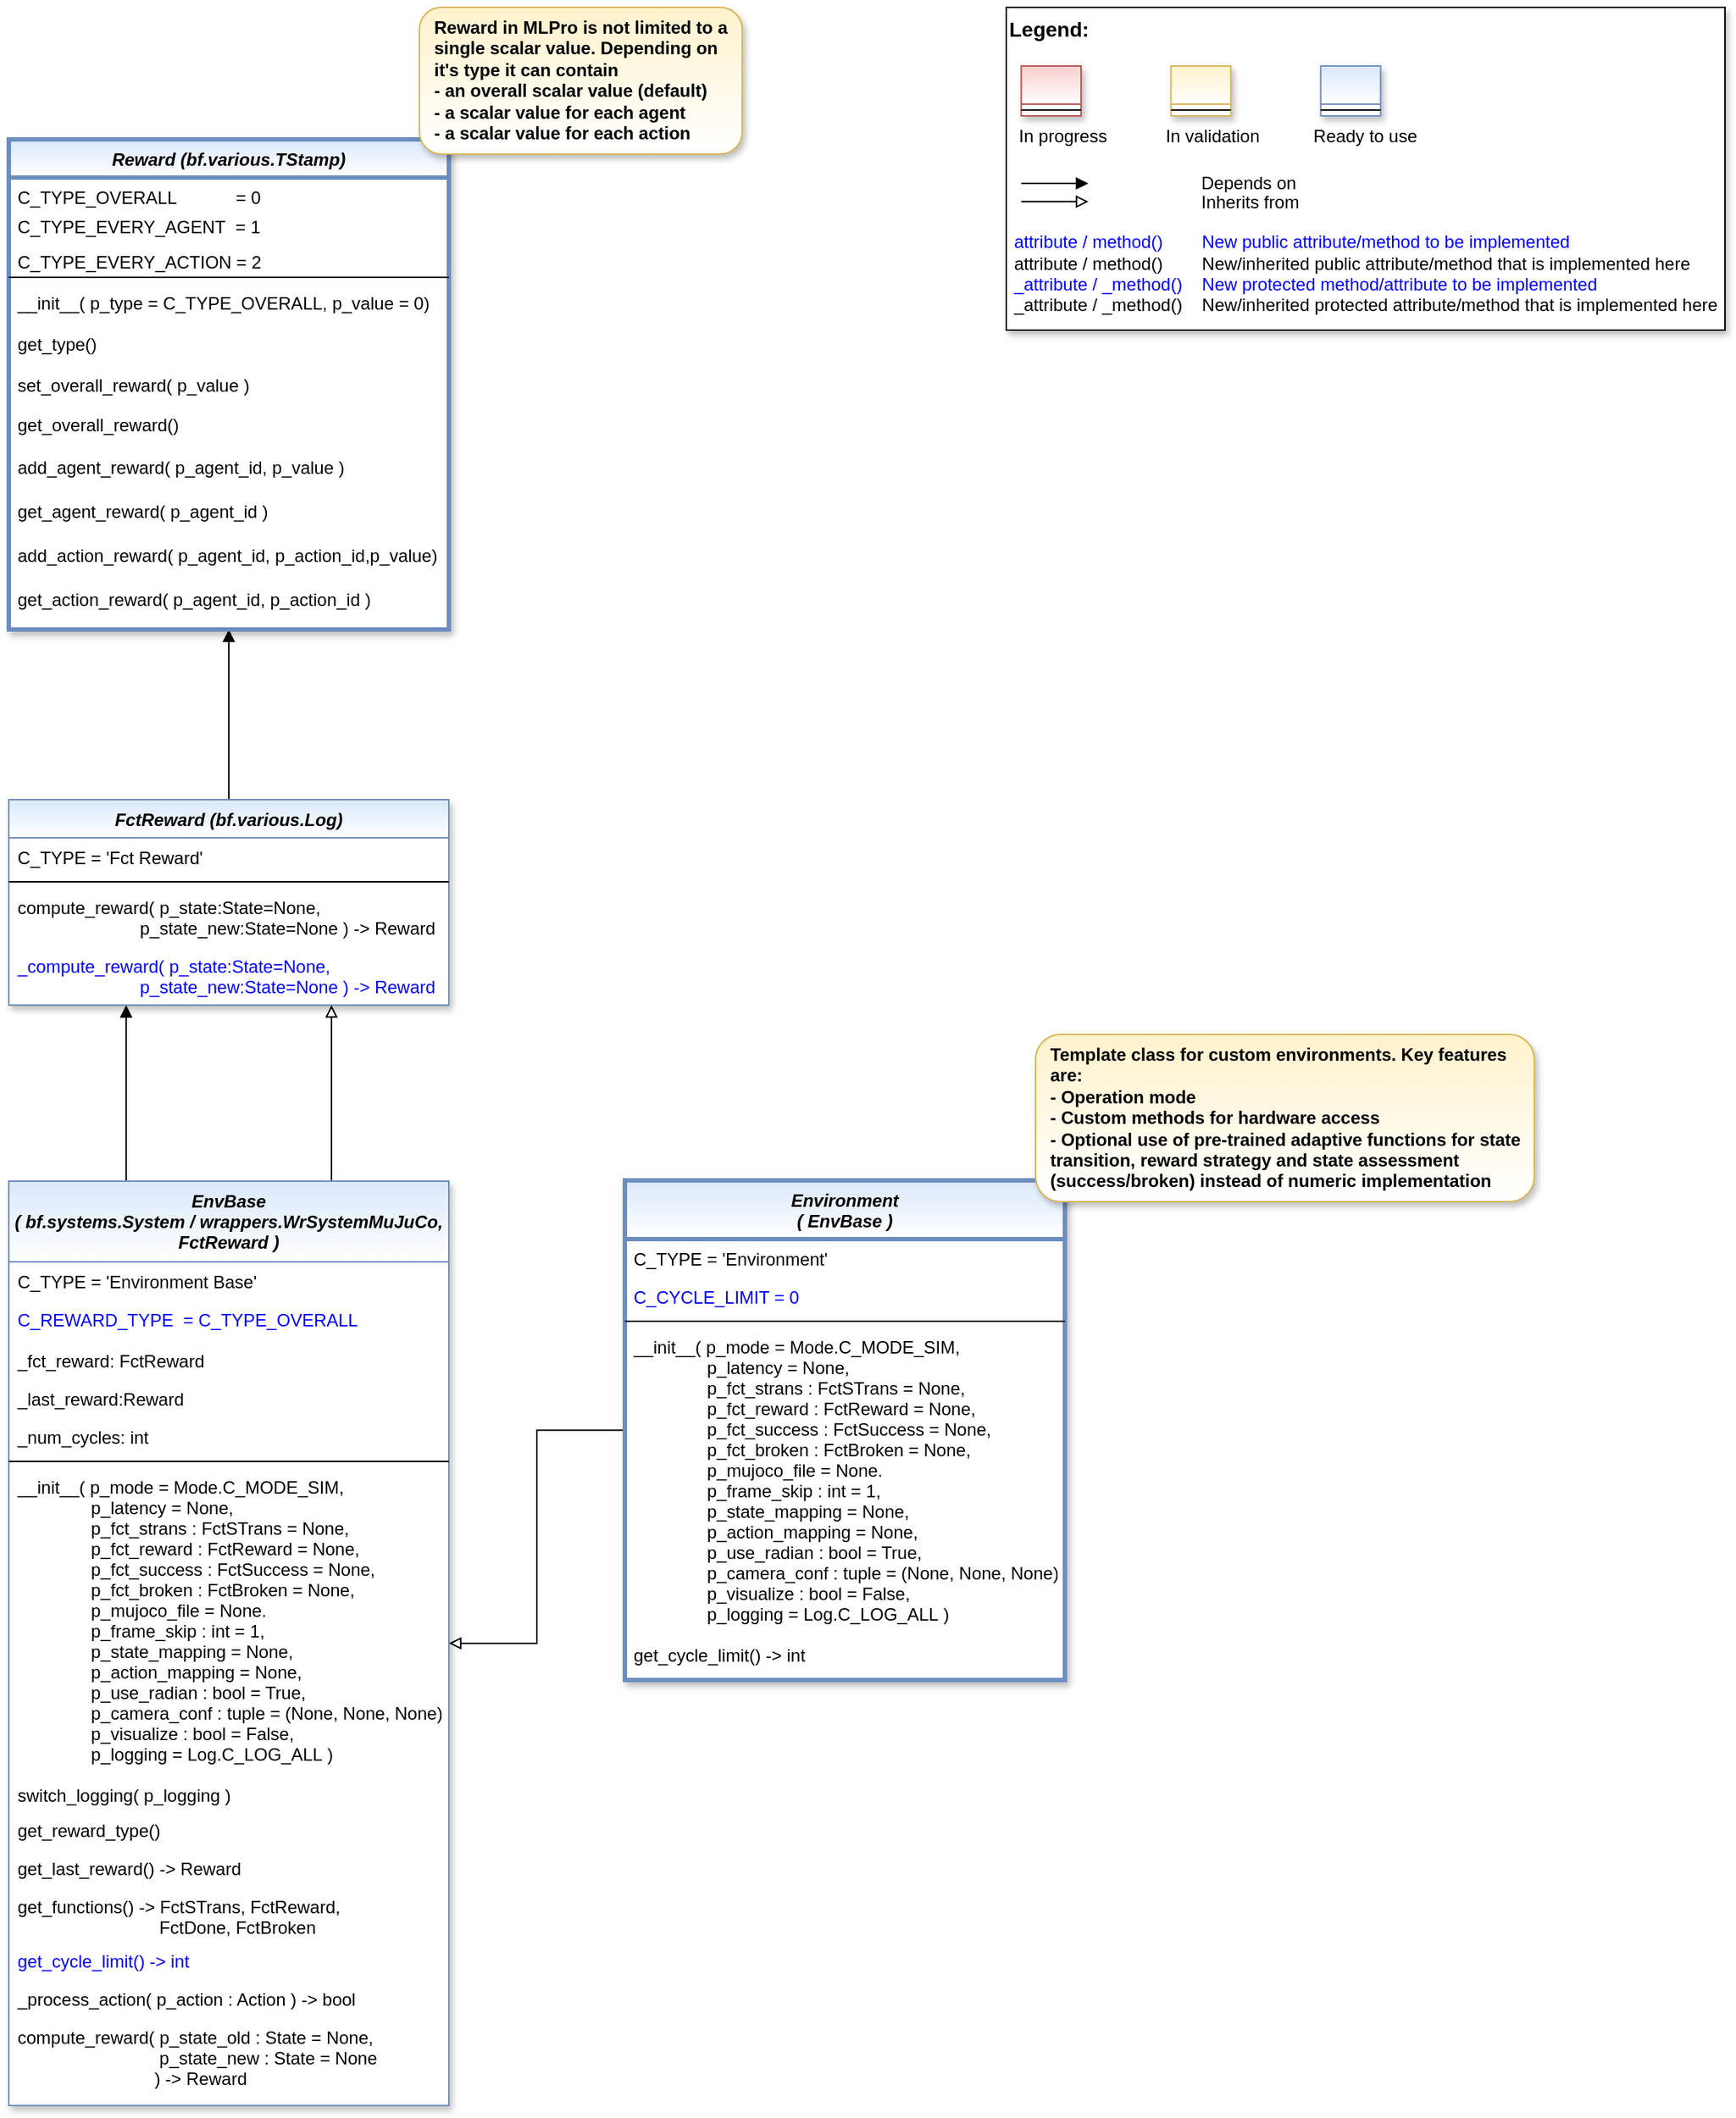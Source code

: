 <mxfile version="20.8.10" type="device"><diagram id="C5RBs43oDa-KdzZeNtuy" name="Page-1"><mxGraphModel dx="1314" dy="924" grid="1" gridSize="10" guides="1" tooltips="1" connect="1" arrows="1" fold="1" page="1" pageScale="1" pageWidth="2336" pageHeight="1654" math="0" shadow="0"><root><mxCell id="WIyWlLk6GJQsqaUBKTNV-0"/><mxCell id="WIyWlLk6GJQsqaUBKTNV-1" parent="WIyWlLk6GJQsqaUBKTNV-0"/><mxCell id="C6aBNJorPjyJJUNLM00n-4" style="edgeStyle=orthogonalEdgeStyle;rounded=0;orthogonalLoop=1;jettySize=auto;html=1;endArrow=block;endFill=0;" parent="WIyWlLk6GJQsqaUBKTNV-1" source="uryo6djWwB9KvB10PPW3-9" target="Yf6gx2YHQmqgPu_oZxqH-0" edge="1"><mxGeometry relative="1" as="geometry"/></mxCell><mxCell id="hQGNkhrBgBtyXC9NLOR1-0" style="edgeStyle=orthogonalEdgeStyle;rounded=0;orthogonalLoop=1;jettySize=auto;html=1;endArrow=block;endFill=1;" parent="WIyWlLk6GJQsqaUBKTNV-1" source="Yf6gx2YHQmqgPu_oZxqH-0" target="HamVmu5O0WSu8B68-gYs-1" edge="1"><mxGeometry relative="1" as="geometry"><Array as="points"><mxPoint x="120" y="780"/><mxPoint x="120" y="780"/></Array></mxGeometry></mxCell><mxCell id="hQGNkhrBgBtyXC9NLOR1-1" style="edgeStyle=orthogonalEdgeStyle;rounded=0;orthogonalLoop=1;jettySize=auto;html=1;endArrow=block;endFill=0;" parent="WIyWlLk6GJQsqaUBKTNV-1" source="Yf6gx2YHQmqgPu_oZxqH-0" target="HamVmu5O0WSu8B68-gYs-1" edge="1"><mxGeometry relative="1" as="geometry"><Array as="points"><mxPoint x="260" y="780"/><mxPoint x="260" y="780"/></Array></mxGeometry></mxCell><mxCell id="Yf6gx2YHQmqgPu_oZxqH-0" value="EnvBase &#10;( bf.systems.System / wrappers.WrSystemMuJuCo,&#10;FctReward )" style="swimlane;fontStyle=3;align=center;verticalAlign=top;childLayout=stackLayout;horizontal=1;startSize=55;horizontalStack=0;resizeParent=1;resizeLast=0;collapsible=1;marginBottom=0;rounded=0;shadow=1;strokeWidth=1;fillColor=#dae8fc;strokeColor=#6c8ebf;gradientColor=#ffffff;swimlaneFillColor=#ffffff;" parent="WIyWlLk6GJQsqaUBKTNV-1" vertex="1"><mxGeometry x="40" y="840" width="300" height="630" as="geometry"><mxRectangle x="230" y="140" width="160" height="26" as="alternateBounds"/></mxGeometry></mxCell><mxCell id="Yf6gx2YHQmqgPu_oZxqH-1" value="C_TYPE = 'Environment Base'" style="text;align=left;verticalAlign=top;spacingLeft=4;spacingRight=4;overflow=hidden;rotatable=0;points=[[0,0.5],[1,0.5]];portConstraint=eastwest;" parent="Yf6gx2YHQmqgPu_oZxqH-0" vertex="1"><mxGeometry y="55" width="300" height="26" as="geometry"/></mxCell><mxCell id="Yf6gx2YHQmqgPu_oZxqH-6" value="C_REWARD_TYPE  = C_TYPE_OVERALL" style="text;align=left;verticalAlign=top;spacingLeft=4;spacingRight=4;overflow=hidden;rotatable=0;points=[[0,0.5],[1,0.5]];portConstraint=eastwest;fontColor=#0000FF;" parent="Yf6gx2YHQmqgPu_oZxqH-0" vertex="1"><mxGeometry y="81" width="300" height="28" as="geometry"/></mxCell><mxCell id="q_jfVPxG-JSQslqw7XEv-10" value="_fct_reward: FctReward" style="text;align=left;verticalAlign=top;spacingLeft=4;spacingRight=4;overflow=hidden;rotatable=0;points=[[0,0.5],[1,0.5]];portConstraint=eastwest;" parent="Yf6gx2YHQmqgPu_oZxqH-0" vertex="1"><mxGeometry y="109" width="300" height="26" as="geometry"/></mxCell><mxCell id="5s6djPPY-bGm6PFUIYA1-0" value="_last_reward:Reward" style="text;align=left;verticalAlign=top;spacingLeft=4;spacingRight=4;overflow=hidden;rotatable=0;points=[[0,0.5],[1,0.5]];portConstraint=eastwest;" parent="Yf6gx2YHQmqgPu_oZxqH-0" vertex="1"><mxGeometry y="135" width="300" height="26" as="geometry"/></mxCell><mxCell id="_VTCusl2i-j8E34k52bk-3" value="_num_cycles: int" style="text;align=left;verticalAlign=top;spacingLeft=4;spacingRight=4;overflow=hidden;rotatable=0;points=[[0,0.5],[1,0.5]];portConstraint=eastwest;" parent="Yf6gx2YHQmqgPu_oZxqH-0" vertex="1"><mxGeometry y="161" width="300" height="26" as="geometry"/></mxCell><mxCell id="Yf6gx2YHQmqgPu_oZxqH-15" value="" style="line;html=1;strokeWidth=1;align=left;verticalAlign=middle;spacingTop=-1;spacingLeft=3;spacingRight=3;rotatable=0;labelPosition=right;points=[];portConstraint=eastwest;" parent="Yf6gx2YHQmqgPu_oZxqH-0" vertex="1"><mxGeometry y="187" width="300" height="8" as="geometry"/></mxCell><mxCell id="OsAu4Idiq-TcXHzwUXJt-1" value="__init__( p_mode = Mode.C_MODE_SIM,&#10;               p_latency = None, &#10;               p_fct_strans : FctSTrans = None,&#10;               p_fct_reward : FctReward = None,&#10;               p_fct_success : FctSuccess = None,&#10;               p_fct_broken : FctBroken = None,&#10;               p_mujoco_file = None.&#10;               p_frame_skip : int = 1,&#10;               p_state_mapping = None,&#10;               p_action_mapping = None,&#10;               p_use_radian : bool = True,&#10;               p_camera_conf : tuple = (None, None, None),&#10;               p_visualize : bool = False,&#10;               p_logging = Log.C_LOG_ALL )" style="text;align=left;verticalAlign=top;spacingLeft=4;spacingRight=4;overflow=hidden;rotatable=0;points=[[0,0.5],[1,0.5]];portConstraint=eastwest;" vertex="1" parent="Yf6gx2YHQmqgPu_oZxqH-0"><mxGeometry y="195" width="300" height="210" as="geometry"/></mxCell><mxCell id="9nXfzJqSbwu4eSqYgaZp-13" value="switch_logging( p_logging )" style="text;align=left;verticalAlign=top;spacingLeft=4;spacingRight=4;overflow=hidden;rotatable=0;points=[[0,0.5],[1,0.5]];portConstraint=eastwest;" parent="Yf6gx2YHQmqgPu_oZxqH-0" vertex="1"><mxGeometry y="405" width="300" height="24" as="geometry"/></mxCell><mxCell id="Yf6gx2YHQmqgPu_oZxqH-23" value="get_reward_type()" style="text;align=left;verticalAlign=top;spacingLeft=4;spacingRight=4;overflow=hidden;rotatable=0;points=[[0,0.5],[1,0.5]];portConstraint=eastwest;" parent="Yf6gx2YHQmqgPu_oZxqH-0" vertex="1"><mxGeometry y="429" width="300" height="26" as="geometry"/></mxCell><mxCell id="5s6djPPY-bGm6PFUIYA1-1" value="get_last_reward() -&gt; Reward" style="text;align=left;verticalAlign=top;spacingLeft=4;spacingRight=4;overflow=hidden;rotatable=0;points=[[0,0.5],[1,0.5]];portConstraint=eastwest;" parent="Yf6gx2YHQmqgPu_oZxqH-0" vertex="1"><mxGeometry y="455" width="300" height="26" as="geometry"/></mxCell><mxCell id="qRdWSRpRnuQs9kWHyr07-0" value="get_functions() -&gt; FctSTrans, FctReward,&#10;                             FctDone, FctBroken" style="text;align=left;verticalAlign=top;spacingLeft=4;spacingRight=4;overflow=hidden;rotatable=0;points=[[0,0.5],[1,0.5]];portConstraint=eastwest;" parent="Yf6gx2YHQmqgPu_oZxqH-0" vertex="1"><mxGeometry y="481" width="300" height="37" as="geometry"/></mxCell><mxCell id="_VTCusl2i-j8E34k52bk-1" value="get_cycle_limit() -&gt; int" style="text;align=left;verticalAlign=top;spacingLeft=4;spacingRight=4;overflow=hidden;rotatable=0;points=[[0,0.5],[1,0.5]];portConstraint=eastwest;fontColor=#0000FF;" parent="Yf6gx2YHQmqgPu_oZxqH-0" vertex="1"><mxGeometry y="518" width="300" height="26" as="geometry"/></mxCell><mxCell id="mxSjzK10o6hblFAFyd2f-0" value="_process_action( p_action : Action ) -&gt; bool" style="text;align=left;verticalAlign=top;spacingLeft=4;spacingRight=4;overflow=hidden;rotatable=0;points=[[0,0.5],[1,0.5]];portConstraint=eastwest;" parent="Yf6gx2YHQmqgPu_oZxqH-0" vertex="1"><mxGeometry y="544" width="300" height="26" as="geometry"/></mxCell><mxCell id="qLox5K4fzlIwR1zVl24Q-10" value="compute_reward( p_state_old : State = None,&#10;                             p_state_new : State = None&#10;                            ) -&gt; Reward" style="text;align=left;verticalAlign=top;spacingLeft=4;spacingRight=4;overflow=hidden;rotatable=0;points=[[0,0.5],[1,0.5]];portConstraint=eastwest;" parent="Yf6gx2YHQmqgPu_oZxqH-0" vertex="1"><mxGeometry y="570" width="300" height="54" as="geometry"/></mxCell><mxCell id="C6aBNJorPjyJJUNLM00n-2" value="" style="group" parent="WIyWlLk6GJQsqaUBKTNV-1" vertex="1" connectable="0"><mxGeometry x="720" y="40" width="490" height="220" as="geometry"/></mxCell><mxCell id="0DCWFAYMtEVJNfJJVhTo-1" value="&lt;font color=&quot;#000000&quot; size=&quot;1&quot;&gt;&lt;b style=&quot;font-size: 14px&quot;&gt;Legend:&lt;br&gt;&lt;/b&gt;&lt;/font&gt;&lt;br&gt;&lt;br&gt;&lt;br&gt;&lt;font color=&quot;#0000ff&quot; style=&quot;font-size: 6px&quot;&gt;&lt;br&gt;&lt;/font&gt;&lt;span style=&quot;color: rgb(0 , 0 , 0)&quot;&gt;&lt;font style=&quot;font-size: 4px&quot;&gt;&amp;nbsp; &amp;nbsp;&lt;/font&gt;&amp;nbsp;In progress&amp;nbsp; &amp;nbsp; &amp;nbsp; &amp;nbsp; &amp;nbsp; &amp;nbsp; In validation&amp;nbsp; &amp;nbsp; &amp;nbsp; &amp;nbsp; &amp;nbsp; &amp;nbsp;Ready to use&lt;/span&gt;&lt;font color=&quot;#000000&quot;&gt;&amp;nbsp;&lt;br&gt;&lt;/font&gt;&lt;font color=&quot;#0000ff&quot;&gt;&lt;br&gt;&lt;br&gt;&lt;br&gt;&lt;br&gt;&amp;nbsp;attribute / method()&amp;nbsp; &amp;nbsp; &amp;nbsp; &amp;nbsp; New public attribute/method to be implemented&lt;/font&gt;&lt;br&gt;&lt;font color=&quot;#000000&quot;&gt;&amp;nbsp;&lt;/font&gt;&lt;font color=&quot;#000000&quot;&gt;attribute / method()&lt;span&gt;&#9;&lt;/span&gt;&amp;nbsp; &amp;nbsp; &amp;nbsp; &amp;nbsp;New/inherited public attribute/method that is implemented here&lt;br&gt;&lt;/font&gt;&lt;font color=&quot;#0000ff&quot;&gt;&amp;nbsp;_attribute /&amp;nbsp;&lt;/font&gt;&lt;font color=&quot;#0000ff&quot;&gt;_method()&amp;nbsp; &amp;nbsp; New protected method/attribute to be implemented&lt;/font&gt;&lt;br&gt;&lt;font color=&quot;#000000&quot;&gt;&amp;nbsp;_attribute / _method()&amp;nbsp; &amp;nbsp; New/inherited protected attribute/method that is implemented here&lt;br&gt;&lt;/font&gt;&lt;font color=&quot;#000000&quot;&gt;&lt;br&gt;&lt;br&gt;&lt;br&gt;&lt;br&gt;&lt;br&gt;&lt;/font&gt;" style="text;html=1;align=left;verticalAlign=top;whiteSpace=wrap;rounded=0;fontColor=#006600;strokeColor=#000000;shadow=1;fillColor=#ffffff;" parent="C6aBNJorPjyJJUNLM00n-2" vertex="1"><mxGeometry width="490.0" height="220" as="geometry"/></mxCell><mxCell id="0DCWFAYMtEVJNfJJVhTo-2" value="Depends on" style="endArrow=block;html=1;labelPosition=right;verticalLabelPosition=middle;align=left;verticalAlign=middle;endFill=1;fontSize=12;" parent="C6aBNJorPjyJJUNLM00n-2" edge="1"><mxGeometry x="-1623.125" y="-2180" width="51.042" height="50" as="geometry"><mxPoint x="10.208" y="120.003" as="sourcePoint"/><mxPoint x="55.991" y="120.003" as="targetPoint"/><mxPoint x="98" as="offset"/><Array as="points"><mxPoint x="30.625" y="120"/></Array></mxGeometry></mxCell><mxCell id="0DCWFAYMtEVJNfJJVhTo-3" value="Inherits from" style="endArrow=block;html=1;labelPosition=right;verticalLabelPosition=middle;align=left;verticalAlign=middle;endFill=0;fontSize=12;" parent="C6aBNJorPjyJJUNLM00n-2" edge="1"><mxGeometry x="-1623.125" y="-2180" width="51.042" height="50" as="geometry"><mxPoint x="10.208" y="132.385" as="sourcePoint"/><mxPoint x="55.991" y="132.385" as="targetPoint"/><mxPoint x="98" y="1" as="offset"/></mxGeometry></mxCell><mxCell id="0DCWFAYMtEVJNfJJVhTo-4" value="" style="swimlane;fontStyle=3;align=center;verticalAlign=top;childLayout=stackLayout;horizontal=1;startSize=26;horizontalStack=0;resizeParent=1;resizeLast=0;collapsible=1;marginBottom=0;rounded=0;shadow=1;strokeWidth=1;fillColor=#f8cecc;strokeColor=#b85450;gradientColor=#ffffff;swimlaneFillColor=#ffffff;" parent="C6aBNJorPjyJJUNLM00n-2" vertex="1"><mxGeometry x="10.208" y="40" width="40.833" height="34" as="geometry"><mxRectangle x="230" y="140" width="160" height="26" as="alternateBounds"/></mxGeometry></mxCell><mxCell id="0DCWFAYMtEVJNfJJVhTo-5" value="" style="line;html=1;strokeWidth=1;align=left;verticalAlign=middle;spacingTop=-1;spacingLeft=3;spacingRight=3;rotatable=0;labelPosition=right;points=[];portConstraint=eastwest;" parent="0DCWFAYMtEVJNfJJVhTo-4" vertex="1"><mxGeometry y="26" width="40.833" height="8" as="geometry"/></mxCell><mxCell id="0DCWFAYMtEVJNfJJVhTo-6" value="" style="swimlane;fontStyle=3;align=center;verticalAlign=top;childLayout=stackLayout;horizontal=1;startSize=26;horizontalStack=0;resizeParent=1;resizeLast=0;collapsible=1;marginBottom=0;rounded=0;shadow=1;strokeWidth=1;fillColor=#fff2cc;strokeColor=#d6b656;gradientColor=#ffffff;swimlaneFillColor=#ffffff;" parent="C6aBNJorPjyJJUNLM00n-2" vertex="1"><mxGeometry x="112.292" y="40" width="40.833" height="34" as="geometry"><mxRectangle x="230" y="140" width="160" height="26" as="alternateBounds"/></mxGeometry></mxCell><mxCell id="0DCWFAYMtEVJNfJJVhTo-7" value="" style="line;html=1;strokeWidth=1;align=left;verticalAlign=middle;spacingTop=-1;spacingLeft=3;spacingRight=3;rotatable=0;labelPosition=right;points=[];portConstraint=eastwest;" parent="0DCWFAYMtEVJNfJJVhTo-6" vertex="1"><mxGeometry y="26" width="40.833" height="8" as="geometry"/></mxCell><mxCell id="0DCWFAYMtEVJNfJJVhTo-8" value="" style="swimlane;fontStyle=3;align=center;verticalAlign=top;childLayout=stackLayout;horizontal=1;startSize=26;horizontalStack=0;resizeParent=1;resizeLast=0;collapsible=1;marginBottom=0;rounded=0;shadow=1;strokeWidth=1;fillColor=#dae8fc;strokeColor=#6c8ebf;gradientColor=#ffffff;swimlaneFillColor=#ffffff;" parent="C6aBNJorPjyJJUNLM00n-2" vertex="1"><mxGeometry x="214.375" y="40" width="40.833" height="34" as="geometry"><mxRectangle x="230" y="140" width="160" height="26" as="alternateBounds"/></mxGeometry></mxCell><mxCell id="0DCWFAYMtEVJNfJJVhTo-9" value="" style="line;html=1;strokeWidth=1;align=left;verticalAlign=middle;spacingTop=-1;spacingLeft=3;spacingRight=3;rotatable=0;labelPosition=right;points=[];portConstraint=eastwest;" parent="0DCWFAYMtEVJNfJJVhTo-8" vertex="1"><mxGeometry y="26" width="40.833" height="8" as="geometry"/></mxCell><mxCell id="v_Wq58AdnIr3RuROJjqk-13" style="edgeStyle=orthogonalEdgeStyle;rounded=0;orthogonalLoop=1;jettySize=auto;html=1;endArrow=block;endFill=1;" parent="WIyWlLk6GJQsqaUBKTNV-1" source="HamVmu5O0WSu8B68-gYs-1" target="v_Wq58AdnIr3RuROJjqk-0" edge="1"><mxGeometry relative="1" as="geometry"/></mxCell><mxCell id="HamVmu5O0WSu8B68-gYs-1" value="FctReward (bf.various.Log)" style="swimlane;fontStyle=3;align=center;verticalAlign=top;childLayout=stackLayout;horizontal=1;startSize=26;horizontalStack=0;resizeParent=1;resizeLast=0;collapsible=1;marginBottom=0;rounded=0;shadow=1;strokeWidth=1;fillColor=#dae8fc;strokeColor=#6c8ebf;gradientColor=#ffffff;swimlaneFillColor=#ffffff;" parent="WIyWlLk6GJQsqaUBKTNV-1" vertex="1"><mxGeometry x="40" y="580" width="300" height="140" as="geometry"><mxRectangle x="230" y="140" width="160" height="26" as="alternateBounds"/></mxGeometry></mxCell><mxCell id="HamVmu5O0WSu8B68-gYs-2" value="C_TYPE = 'Fct Reward'" style="text;align=left;verticalAlign=top;spacingLeft=4;spacingRight=4;overflow=hidden;rotatable=0;points=[[0,0.5],[1,0.5]];portConstraint=eastwest;" parent="HamVmu5O0WSu8B68-gYs-1" vertex="1"><mxGeometry y="26" width="300" height="26" as="geometry"/></mxCell><mxCell id="HamVmu5O0WSu8B68-gYs-3" value="" style="line;html=1;strokeWidth=1;align=left;verticalAlign=middle;spacingTop=-1;spacingLeft=3;spacingRight=3;rotatable=0;labelPosition=right;points=[];portConstraint=eastwest;" parent="HamVmu5O0WSu8B68-gYs-1" vertex="1"><mxGeometry y="52" width="300" height="8" as="geometry"/></mxCell><mxCell id="HamVmu5O0WSu8B68-gYs-5" value="compute_reward( p_state:State=None,&#10;                         p_state_new:State=None ) -&gt; Reward" style="text;align=left;verticalAlign=top;spacingLeft=4;spacingRight=4;overflow=hidden;rotatable=0;points=[[0,0.5],[1,0.5]];portConstraint=eastwest;" parent="HamVmu5O0WSu8B68-gYs-1" vertex="1"><mxGeometry y="60" width="300" height="40" as="geometry"/></mxCell><mxCell id="HamVmu5O0WSu8B68-gYs-8" value="_compute_reward( p_state:State=None,&#10;                         p_state_new:State=None ) -&gt; Reward" style="text;align=left;verticalAlign=top;spacingLeft=4;spacingRight=4;overflow=hidden;rotatable=0;points=[[0,0.5],[1,0.5]];portConstraint=eastwest;fontColor=#0000FF;" parent="HamVmu5O0WSu8B68-gYs-1" vertex="1"><mxGeometry y="100" width="300" height="40" as="geometry"/></mxCell><mxCell id="uryo6djWwB9KvB10PPW3-9" value="Environment &#10;( EnvBase )" style="swimlane;fontStyle=3;align=center;verticalAlign=top;childLayout=stackLayout;horizontal=1;startSize=40;horizontalStack=0;resizeParent=1;resizeLast=0;collapsible=1;marginBottom=0;rounded=0;shadow=1;strokeWidth=3;fillColor=#dae8fc;strokeColor=#6c8ebf;gradientColor=#ffffff;swimlaneFillColor=#ffffff;" parent="WIyWlLk6GJQsqaUBKTNV-1" vertex="1"><mxGeometry x="460" y="839.5" width="300" height="340.5" as="geometry"><mxRectangle x="230" y="140" width="160" height="26" as="alternateBounds"/></mxGeometry></mxCell><mxCell id="uryo6djWwB9KvB10PPW3-32" value="C_TYPE = 'Environment'" style="text;align=left;verticalAlign=top;spacingLeft=4;spacingRight=4;overflow=hidden;rotatable=0;points=[[0,0.5],[1,0.5]];portConstraint=eastwest;" parent="uryo6djWwB9KvB10PPW3-9" vertex="1"><mxGeometry y="40" width="300" height="26" as="geometry"/></mxCell><mxCell id="imDiJyJ-l1XG2hje_M3p-0" value="C_CYCLE_LIMIT = 0" style="text;align=left;verticalAlign=top;spacingLeft=4;spacingRight=4;overflow=hidden;rotatable=0;points=[[0,0.5],[1,0.5]];portConstraint=eastwest;fontColor=#0000FF;" parent="uryo6djWwB9KvB10PPW3-9" vertex="1"><mxGeometry y="66" width="300" height="26" as="geometry"/></mxCell><mxCell id="uryo6djWwB9KvB10PPW3-10" value="" style="line;html=1;strokeWidth=1;align=left;verticalAlign=middle;spacingTop=-1;spacingLeft=3;spacingRight=3;rotatable=0;labelPosition=right;points=[];portConstraint=eastwest;" parent="uryo6djWwB9KvB10PPW3-9" vertex="1"><mxGeometry y="92" width="300" height="8" as="geometry"/></mxCell><mxCell id="OsAu4Idiq-TcXHzwUXJt-0" value="__init__( p_mode = Mode.C_MODE_SIM,&#10;               p_latency = None, &#10;               p_fct_strans : FctSTrans = None,&#10;               p_fct_reward : FctReward = None,&#10;               p_fct_success : FctSuccess = None,&#10;               p_fct_broken : FctBroken = None,&#10;               p_mujoco_file = None.&#10;               p_frame_skip : int = 1,&#10;               p_state_mapping = None,&#10;               p_action_mapping = None,&#10;               p_use_radian : bool = True,&#10;               p_camera_conf : tuple = (None, None, None),&#10;               p_visualize : bool = False,&#10;               p_logging = Log.C_LOG_ALL )" style="text;align=left;verticalAlign=top;spacingLeft=4;spacingRight=4;overflow=hidden;rotatable=0;points=[[0,0.5],[1,0.5]];portConstraint=eastwest;" vertex="1" parent="uryo6djWwB9KvB10PPW3-9"><mxGeometry y="100" width="300" height="210" as="geometry"/></mxCell><mxCell id="eD8tcRqZ50W5BIKhDmti-2" value="get_cycle_limit() -&gt; int" style="text;align=left;verticalAlign=top;spacingLeft=4;spacingRight=4;overflow=hidden;rotatable=0;points=[[0,0.5],[1,0.5]];portConstraint=eastwest;" parent="uryo6djWwB9KvB10PPW3-9" vertex="1"><mxGeometry y="310" width="300" height="26" as="geometry"/></mxCell><mxCell id="SXX4N9QSsSpDP2Yuh1ci-1" value="Template class for custom environments. Key features are:&lt;br&gt;&lt;span style=&quot;background-color: initial;&quot;&gt;- Operation mode&lt;/span&gt;&lt;br&gt;&lt;span style=&quot;background-color: initial;&quot;&gt;- Custom methods for hardware access&lt;/span&gt;&lt;br&gt;&lt;span style=&quot;background-color: initial;&quot;&gt;- Optional use of pre-trained adaptive functions for state transition, reward strategy and state assessment (success/broken) instead of numeric implementation&lt;/span&gt;" style="rounded=1;whiteSpace=wrap;html=1;fillColor=#fff2cc;strokeColor=#d6b656;gradientColor=#FFFFFF;shadow=1;align=left;spacingLeft=8;fontStyle=1;verticalAlign=top;" parent="WIyWlLk6GJQsqaUBKTNV-1" vertex="1"><mxGeometry x="740" y="740" width="340" height="114" as="geometry"/></mxCell><mxCell id="v_Wq58AdnIr3RuROJjqk-0" value="Reward (bf.various.TStamp)" style="swimlane;fontStyle=3;align=center;verticalAlign=top;childLayout=stackLayout;horizontal=1;startSize=26;horizontalStack=0;resizeParent=1;resizeLast=0;collapsible=1;marginBottom=0;rounded=0;shadow=1;strokeWidth=3;fillColor=#dae8fc;strokeColor=#6c8ebf;gradientColor=#ffffff;swimlaneFillColor=#ffffff;" parent="WIyWlLk6GJQsqaUBKTNV-1" vertex="1"><mxGeometry x="40" y="130" width="300" height="334" as="geometry"><mxRectangle x="230" y="140" width="160" height="26" as="alternateBounds"/></mxGeometry></mxCell><mxCell id="v_Wq58AdnIr3RuROJjqk-1" value="C_TYPE_OVERALL            = 0" style="text;align=left;verticalAlign=top;spacingLeft=4;spacingRight=4;overflow=hidden;rotatable=0;points=[[0,0.5],[1,0.5]];portConstraint=eastwest;" parent="v_Wq58AdnIr3RuROJjqk-0" vertex="1"><mxGeometry y="26" width="300" height="20" as="geometry"/></mxCell><mxCell id="v_Wq58AdnIr3RuROJjqk-2" value="C_TYPE_EVERY_AGENT  = 1" style="text;align=left;verticalAlign=top;spacingLeft=4;spacingRight=4;overflow=hidden;rotatable=0;points=[[0,0.5],[1,0.5]];portConstraint=eastwest;" parent="v_Wq58AdnIr3RuROJjqk-0" vertex="1"><mxGeometry y="46" width="300" height="24" as="geometry"/></mxCell><mxCell id="v_Wq58AdnIr3RuROJjqk-3" value="C_TYPE_EVERY_ACTION = 2" style="text;align=left;verticalAlign=top;spacingLeft=4;spacingRight=4;overflow=hidden;rotatable=0;points=[[0,0.5],[1,0.5]];portConstraint=eastwest;" parent="v_Wq58AdnIr3RuROJjqk-0" vertex="1"><mxGeometry y="70" width="300" height="20" as="geometry"/></mxCell><mxCell id="v_Wq58AdnIr3RuROJjqk-4" value="" style="line;html=1;strokeWidth=1;align=left;verticalAlign=middle;spacingTop=-1;spacingLeft=3;spacingRight=3;rotatable=0;labelPosition=right;points=[];portConstraint=eastwest;" parent="v_Wq58AdnIr3RuROJjqk-0" vertex="1"><mxGeometry y="90" width="300" height="8" as="geometry"/></mxCell><mxCell id="v_Wq58AdnIr3RuROJjqk-5" value="__init__( p_type = C_TYPE_OVERALL, p_value = 0)" style="text;align=left;verticalAlign=top;spacingLeft=4;spacingRight=4;overflow=hidden;rotatable=0;points=[[0,0.5],[1,0.5]];portConstraint=eastwest;" parent="v_Wq58AdnIr3RuROJjqk-0" vertex="1"><mxGeometry y="98" width="300" height="28" as="geometry"/></mxCell><mxCell id="v_Wq58AdnIr3RuROJjqk-6" value="get_type()" style="text;align=left;verticalAlign=top;spacingLeft=4;spacingRight=4;overflow=hidden;rotatable=0;points=[[0,0.5],[1,0.5]];portConstraint=eastwest;" parent="v_Wq58AdnIr3RuROJjqk-0" vertex="1"><mxGeometry y="126" width="300" height="28" as="geometry"/></mxCell><mxCell id="v_Wq58AdnIr3RuROJjqk-7" value="set_overall_reward( p_value )" style="text;align=left;verticalAlign=top;spacingLeft=4;spacingRight=4;overflow=hidden;rotatable=0;points=[[0,0.5],[1,0.5]];portConstraint=eastwest;" parent="v_Wq58AdnIr3RuROJjqk-0" vertex="1"><mxGeometry y="154" width="300" height="27" as="geometry"/></mxCell><mxCell id="v_Wq58AdnIr3RuROJjqk-8" value="get_overall_reward()" style="text;align=left;verticalAlign=top;spacingLeft=4;spacingRight=4;overflow=hidden;rotatable=0;points=[[0,0.5],[1,0.5]];portConstraint=eastwest;" parent="v_Wq58AdnIr3RuROJjqk-0" vertex="1"><mxGeometry y="181" width="300" height="29" as="geometry"/></mxCell><mxCell id="v_Wq58AdnIr3RuROJjqk-9" value="add_agent_reward( p_agent_id, p_value )" style="text;align=left;verticalAlign=top;spacingLeft=4;spacingRight=4;overflow=hidden;rotatable=0;points=[[0,0.5],[1,0.5]];portConstraint=eastwest;" parent="v_Wq58AdnIr3RuROJjqk-0" vertex="1"><mxGeometry y="210" width="300" height="30" as="geometry"/></mxCell><mxCell id="v_Wq58AdnIr3RuROJjqk-10" value="get_agent_reward( p_agent_id )" style="text;align=left;verticalAlign=top;spacingLeft=4;spacingRight=4;overflow=hidden;rotatable=0;points=[[0,0.5],[1,0.5]];portConstraint=eastwest;" parent="v_Wq58AdnIr3RuROJjqk-0" vertex="1"><mxGeometry y="240" width="300" height="30" as="geometry"/></mxCell><mxCell id="v_Wq58AdnIr3RuROJjqk-11" value="add_action_reward( p_agent_id, p_action_id,p_value)" style="text;align=left;verticalAlign=top;spacingLeft=4;spacingRight=4;overflow=hidden;rotatable=0;points=[[0,0.5],[1,0.5]];portConstraint=eastwest;" parent="v_Wq58AdnIr3RuROJjqk-0" vertex="1"><mxGeometry y="270" width="300" height="30" as="geometry"/></mxCell><mxCell id="v_Wq58AdnIr3RuROJjqk-12" value="get_action_reward( p_agent_id, p_action_id )" style="text;align=left;verticalAlign=top;spacingLeft=4;spacingRight=4;overflow=hidden;rotatable=0;points=[[0,0.5],[1,0.5]];portConstraint=eastwest;" parent="v_Wq58AdnIr3RuROJjqk-0" vertex="1"><mxGeometry y="300" width="300" height="34" as="geometry"/></mxCell><mxCell id="v_Wq58AdnIr3RuROJjqk-14" value="Reward in MLPro is not limited to a single scalar value. Depending on it's type it can contain&amp;nbsp;&lt;br&gt;&lt;span style=&quot;background-color: initial;&quot;&gt;- an overall scalar value (default)&lt;/span&gt;&lt;br&gt;&lt;span style=&quot;background-color: initial;&quot;&gt;- a scalar value for each agent&lt;/span&gt;&lt;br&gt;&lt;span style=&quot;background-color: initial;&quot;&gt;- a scalar value for each action&lt;/span&gt;" style="rounded=1;whiteSpace=wrap;html=1;fillColor=#fff2cc;strokeColor=#d6b656;gradientColor=#FFFFFF;shadow=1;align=left;spacingLeft=8;fontStyle=1;verticalAlign=top;" parent="WIyWlLk6GJQsqaUBKTNV-1" vertex="1"><mxGeometry x="320" y="40" width="220" height="100" as="geometry"/></mxCell></root></mxGraphModel></diagram></mxfile>